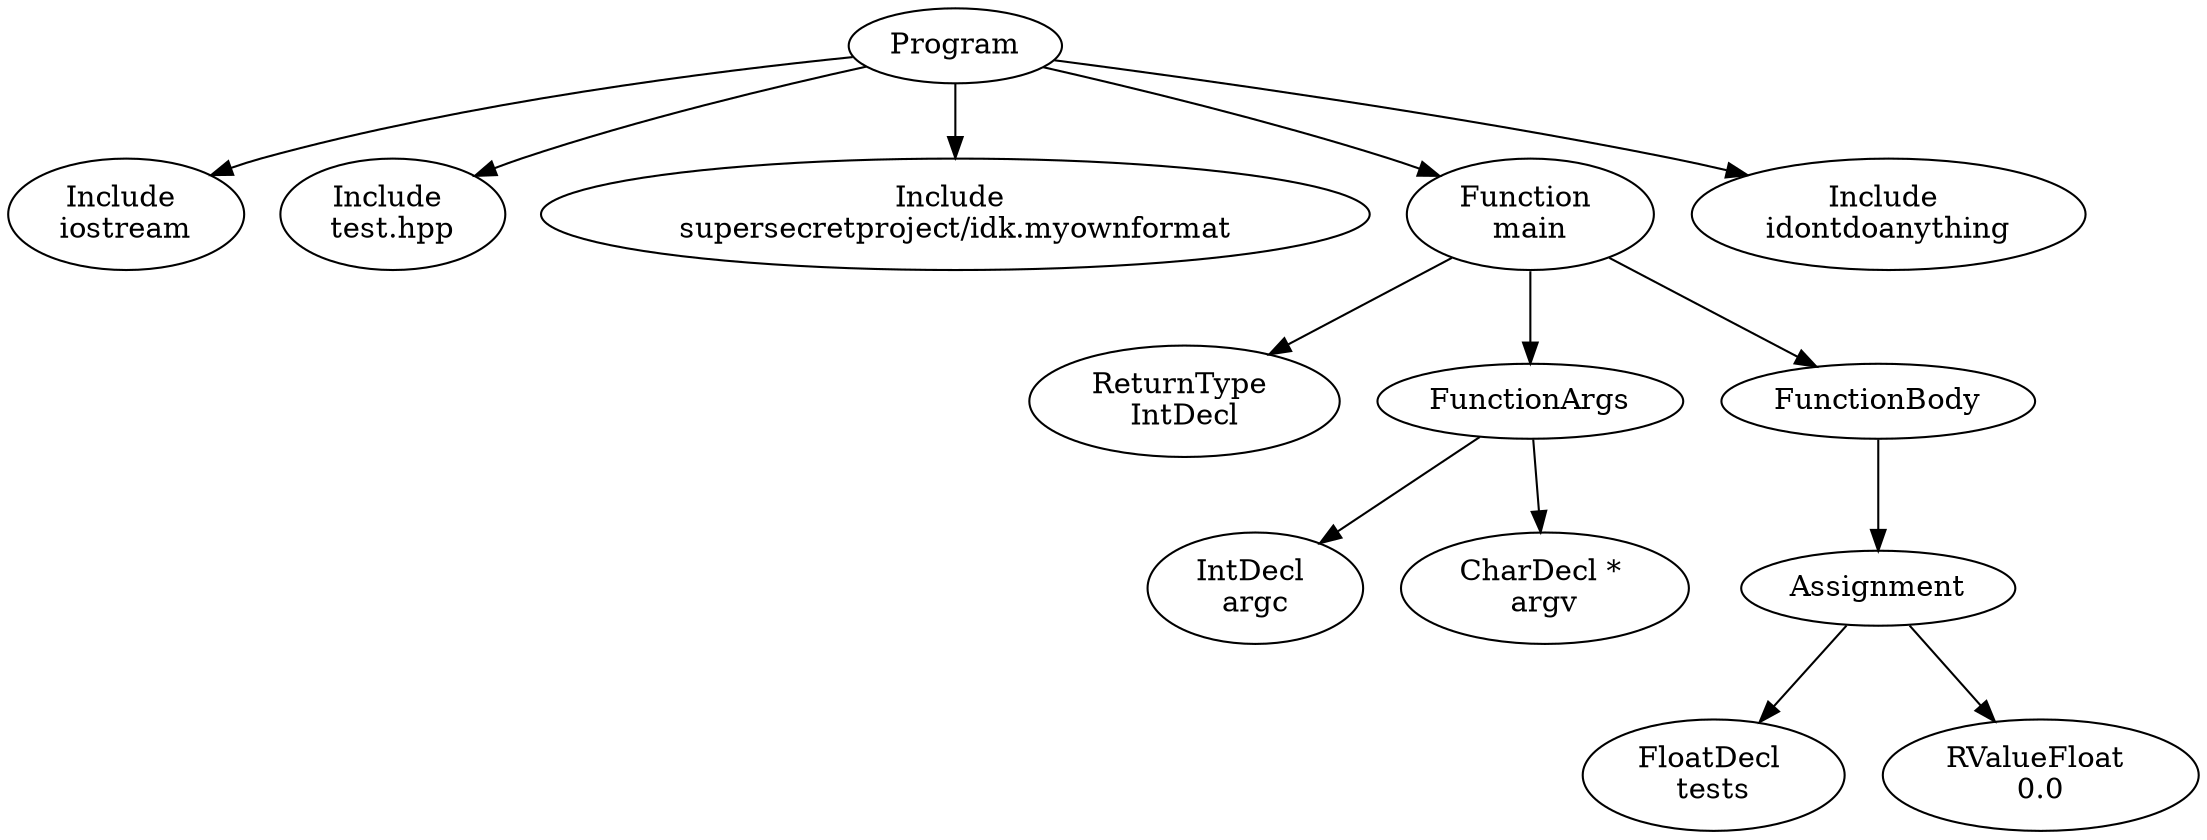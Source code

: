 digraph AST {
5 [label="Program"];
6 [label="Include \niostream"];
7 [label="Include \ntest.hpp"];
8 [label="Include \nsupersecretproject/idk.myownformat"];
9 [label="Function \nmain"];
10 [label="ReturnType \nIntDecl"];
11 [label="FunctionArgs"];
12 [label="IntDecl \nargc"];
13 [label="CharDecl * \nargv"];
11 -> 12;
11 -> 13;
14 [label="FunctionBody"];
15 [label="Assignment"];
16 [label="FloatDecl \ntests"];
17 [label="RValueFloat \n0.0"];
15 -> 16;
15 -> 17;
14 -> 15;
9 -> 10;
9 -> 11;
9 -> 14;
18 [label="Include \nidontdoanything"];
5 -> 6;
5 -> 7;
5 -> 8;
5 -> 9;
5 -> 18;
}
